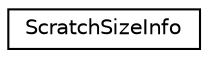 digraph "Graphical Class Hierarchy"
{
 // LATEX_PDF_SIZE
  edge [fontname="Helvetica",fontsize="10",labelfontname="Helvetica",labelfontsize="10"];
  node [fontname="Helvetica",fontsize="10",shape=record];
  rankdir="LR";
  Node0 [label="ScratchSizeInfo",height=0.2,width=0.4,color="black", fillcolor="white", style="filled",URL="$struct_scratch_size_info.html",tooltip=" "];
}
